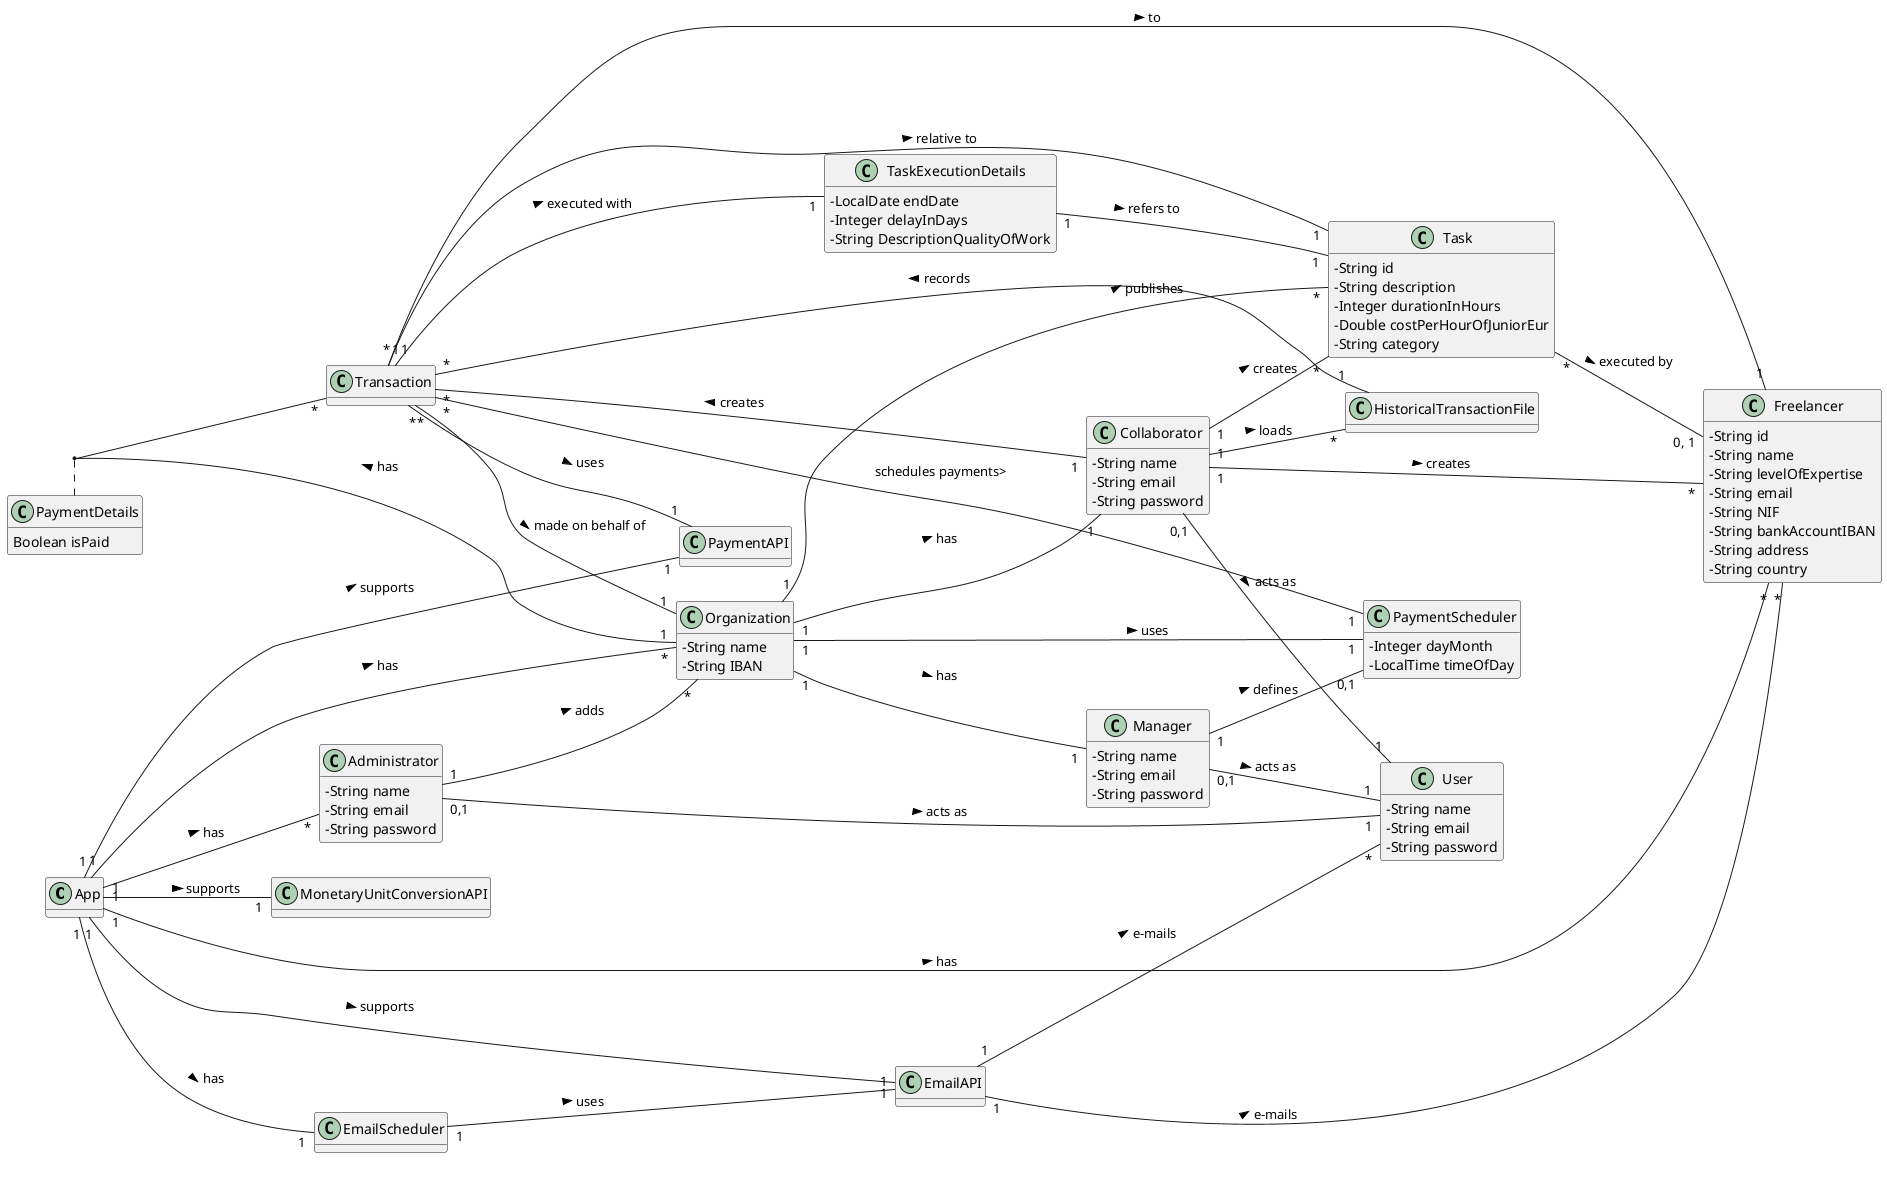 @startuml MD

skinparam classAttributeIconSize 0
hide methods
left to right direction

class App {

}

class Organization {
        - String name
        - String IBAN
}

class Transaction {

}

class Task {
        - String id
        - String description
        - Integer durationInHours
        - Double costPerHourOfJuniorEur
        - String category
}

class PaymentDetails {
        Boolean isPaid
}

class TaskExecutionDetails {
        - LocalDate endDate
        - Integer delayInDays
        - String DescriptionQualityOfWork
}

class Collaborator {
        - String name
        - String email
        - String password
}

class Manager {
        - String name
        - String email
        - String password
}

class HistoricalTransactionFile {

}

class PaymentScheduler {
        - Integer dayMonth
        - LocalTime timeOfDay
}

class Administrator {
        - String name
        - String email
        - String password
}

class EmailScheduler {

}

class User {
        - String name
        - String email
        - String password
}

class Freelancer {
        - String id
        - String name
        - String levelOfExpertise
        - String email
        - String NIF
        - String bankAccountIBAN
        - String address
        - String country
}

Collaborator                 "1" -- "*"      Transaction               : creates >
Collaborator                 "1" -- "*"      Task                      : creates >
Collaborator                 "1" -- "*"      Freelancer                : creates >
Collaborator                 "1" -- "*"      HistoricalTransactionFile : loads >
Collaborator               "0,1" -- "1"      User                      : acts as >
Manager                      "1" -- "0,1"    PaymentScheduler          : defines >
Manager                    "0,1" -- "1"      User                      : acts as >
Transaction                  "1" -- "1"      Task                      : relative to >
Transaction                  "*" -- "1"      Freelancer                : to >
Transaction                  "*" -- "1"      PaymentAPI                : uses >
Transaction                  "*" -- "1"      Organization              : made on behalf of >
Transaction                  "1" -- "1"      TaskExecutionDetails      : executed with >
TaskExecutionDetails         "1" -- "1"      Task                      : refers to >
HistoricalTransactionFile    "1" -- "*"      Transaction               : records >
PaymentScheduler             "1" -- "*"      Transaction               : schedules payments>
Organization                 "1" -- "1"      Collaborator              : has >
Organization                 "1" -- "1"      Manager                   : has >
Organization                 "1" -- "1"      PaymentScheduler          : uses >
Organization                 "1" -- "*"      Task                      : publishes >
Organization                 "1" -- "*"      Transaction               : has >
Task                         "*" -- "0, 1"   Freelancer                : executed by >
App                          "1" -- "1"      MonetaryUnitConversionAPI : supports >
App                          "1" -- "*"      Organization              : has >
App                          "1" -- "1"      EmailAPI                  : supports >
App                          "1" -- "1"      PaymentAPI                : supports >
App                          "1" -- "*"      Administrator             : has >
App                          "1" -- "*"      Freelancer                : has >
App                          "1" -- "1"      EmailScheduler            : has >
EmailScheduler               "1" -- "1"      EmailAPI                  : uses >
Administrator                "1" -- "*"      Organization              : adds >
Administrator              "0,1" -- "1"      User                      : acts as >
EmailAPI                     "1" -- "*"      User                      : e-mails >
EmailAPI                     "1" -- "*"      Freelancer                : e-mails >
(Organization, Transaction)      ..          PaymentDetails

@enduml